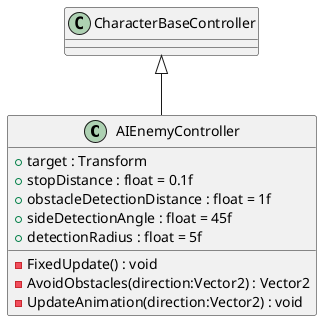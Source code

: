 @startuml
class AIEnemyController {
    + target : Transform
    + stopDistance : float = 0.1f
    + obstacleDetectionDistance : float = 1f
    + sideDetectionAngle : float = 45f
    + detectionRadius : float = 5f
    - FixedUpdate() : void
    - AvoidObstacles(direction:Vector2) : Vector2
    - UpdateAnimation(direction:Vector2) : void
}
CharacterBaseController <|-- AIEnemyController
@enduml
